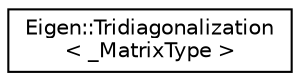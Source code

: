 digraph "Graphical Class Hierarchy"
{
  edge [fontname="Helvetica",fontsize="10",labelfontname="Helvetica",labelfontsize="10"];
  node [fontname="Helvetica",fontsize="10",shape=record];
  rankdir="LR";
  Node1 [label="Eigen::Tridiagonalization\l\< _MatrixType \>",height=0.2,width=0.4,color="black", fillcolor="white", style="filled",URL="$class_eigen_1_1_tridiagonalization.html",tooltip="Tridiagonal decomposition of a selfadjoint matrix. "];
}
